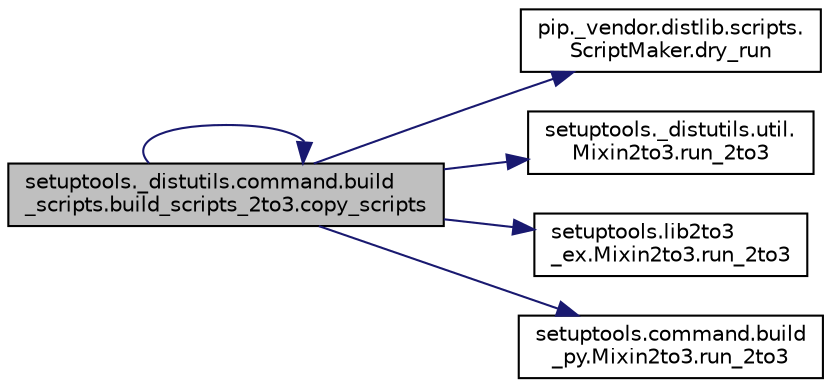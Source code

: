digraph "setuptools._distutils.command.build_scripts.build_scripts_2to3.copy_scripts"
{
 // LATEX_PDF_SIZE
  edge [fontname="Helvetica",fontsize="10",labelfontname="Helvetica",labelfontsize="10"];
  node [fontname="Helvetica",fontsize="10",shape=record];
  rankdir="LR";
  Node1 [label="setuptools._distutils.command.build\l_scripts.build_scripts_2to3.copy_scripts",height=0.2,width=0.4,color="black", fillcolor="grey75", style="filled", fontcolor="black",tooltip=" "];
  Node1 -> Node1 [color="midnightblue",fontsize="10",style="solid",fontname="Helvetica"];
  Node1 -> Node2 [color="midnightblue",fontsize="10",style="solid",fontname="Helvetica"];
  Node2 [label="pip._vendor.distlib.scripts.\lScriptMaker.dry_run",height=0.2,width=0.4,color="black", fillcolor="white", style="filled",URL="$de/dcc/classpip_1_1__vendor_1_1distlib_1_1scripts_1_1_script_maker.html#ab788624a4b1688e66c95f02b42674a4f",tooltip=" "];
  Node1 -> Node3 [color="midnightblue",fontsize="10",style="solid",fontname="Helvetica"];
  Node3 [label="setuptools._distutils.util.\lMixin2to3.run_2to3",height=0.2,width=0.4,color="black", fillcolor="white", style="filled",URL="$d0/d16/classsetuptools_1_1__distutils_1_1util_1_1_mixin2to3.html#a1ce04a7cc230a1ecdc88876743f9c7b3",tooltip=" "];
  Node1 -> Node4 [color="midnightblue",fontsize="10",style="solid",fontname="Helvetica"];
  Node4 [label="setuptools.lib2to3\l_ex.Mixin2to3.run_2to3",height=0.2,width=0.4,color="black", fillcolor="white", style="filled",URL="$d4/d81/classsetuptools_1_1lib2to3__ex_1_1_mixin2to3.html#aae906a32ac6d5e790cc30d9505995f11",tooltip=" "];
  Node1 -> Node5 [color="midnightblue",fontsize="10",style="solid",fontname="Helvetica"];
  Node5 [label="setuptools.command.build\l_py.Mixin2to3.run_2to3",height=0.2,width=0.4,color="black", fillcolor="white", style="filled",URL="$d3/d48/classsetuptools_1_1command_1_1build__py_1_1_mixin2to3.html#a65bba09b327f28d7a1dbfbc15bff3017",tooltip=" "];
}
